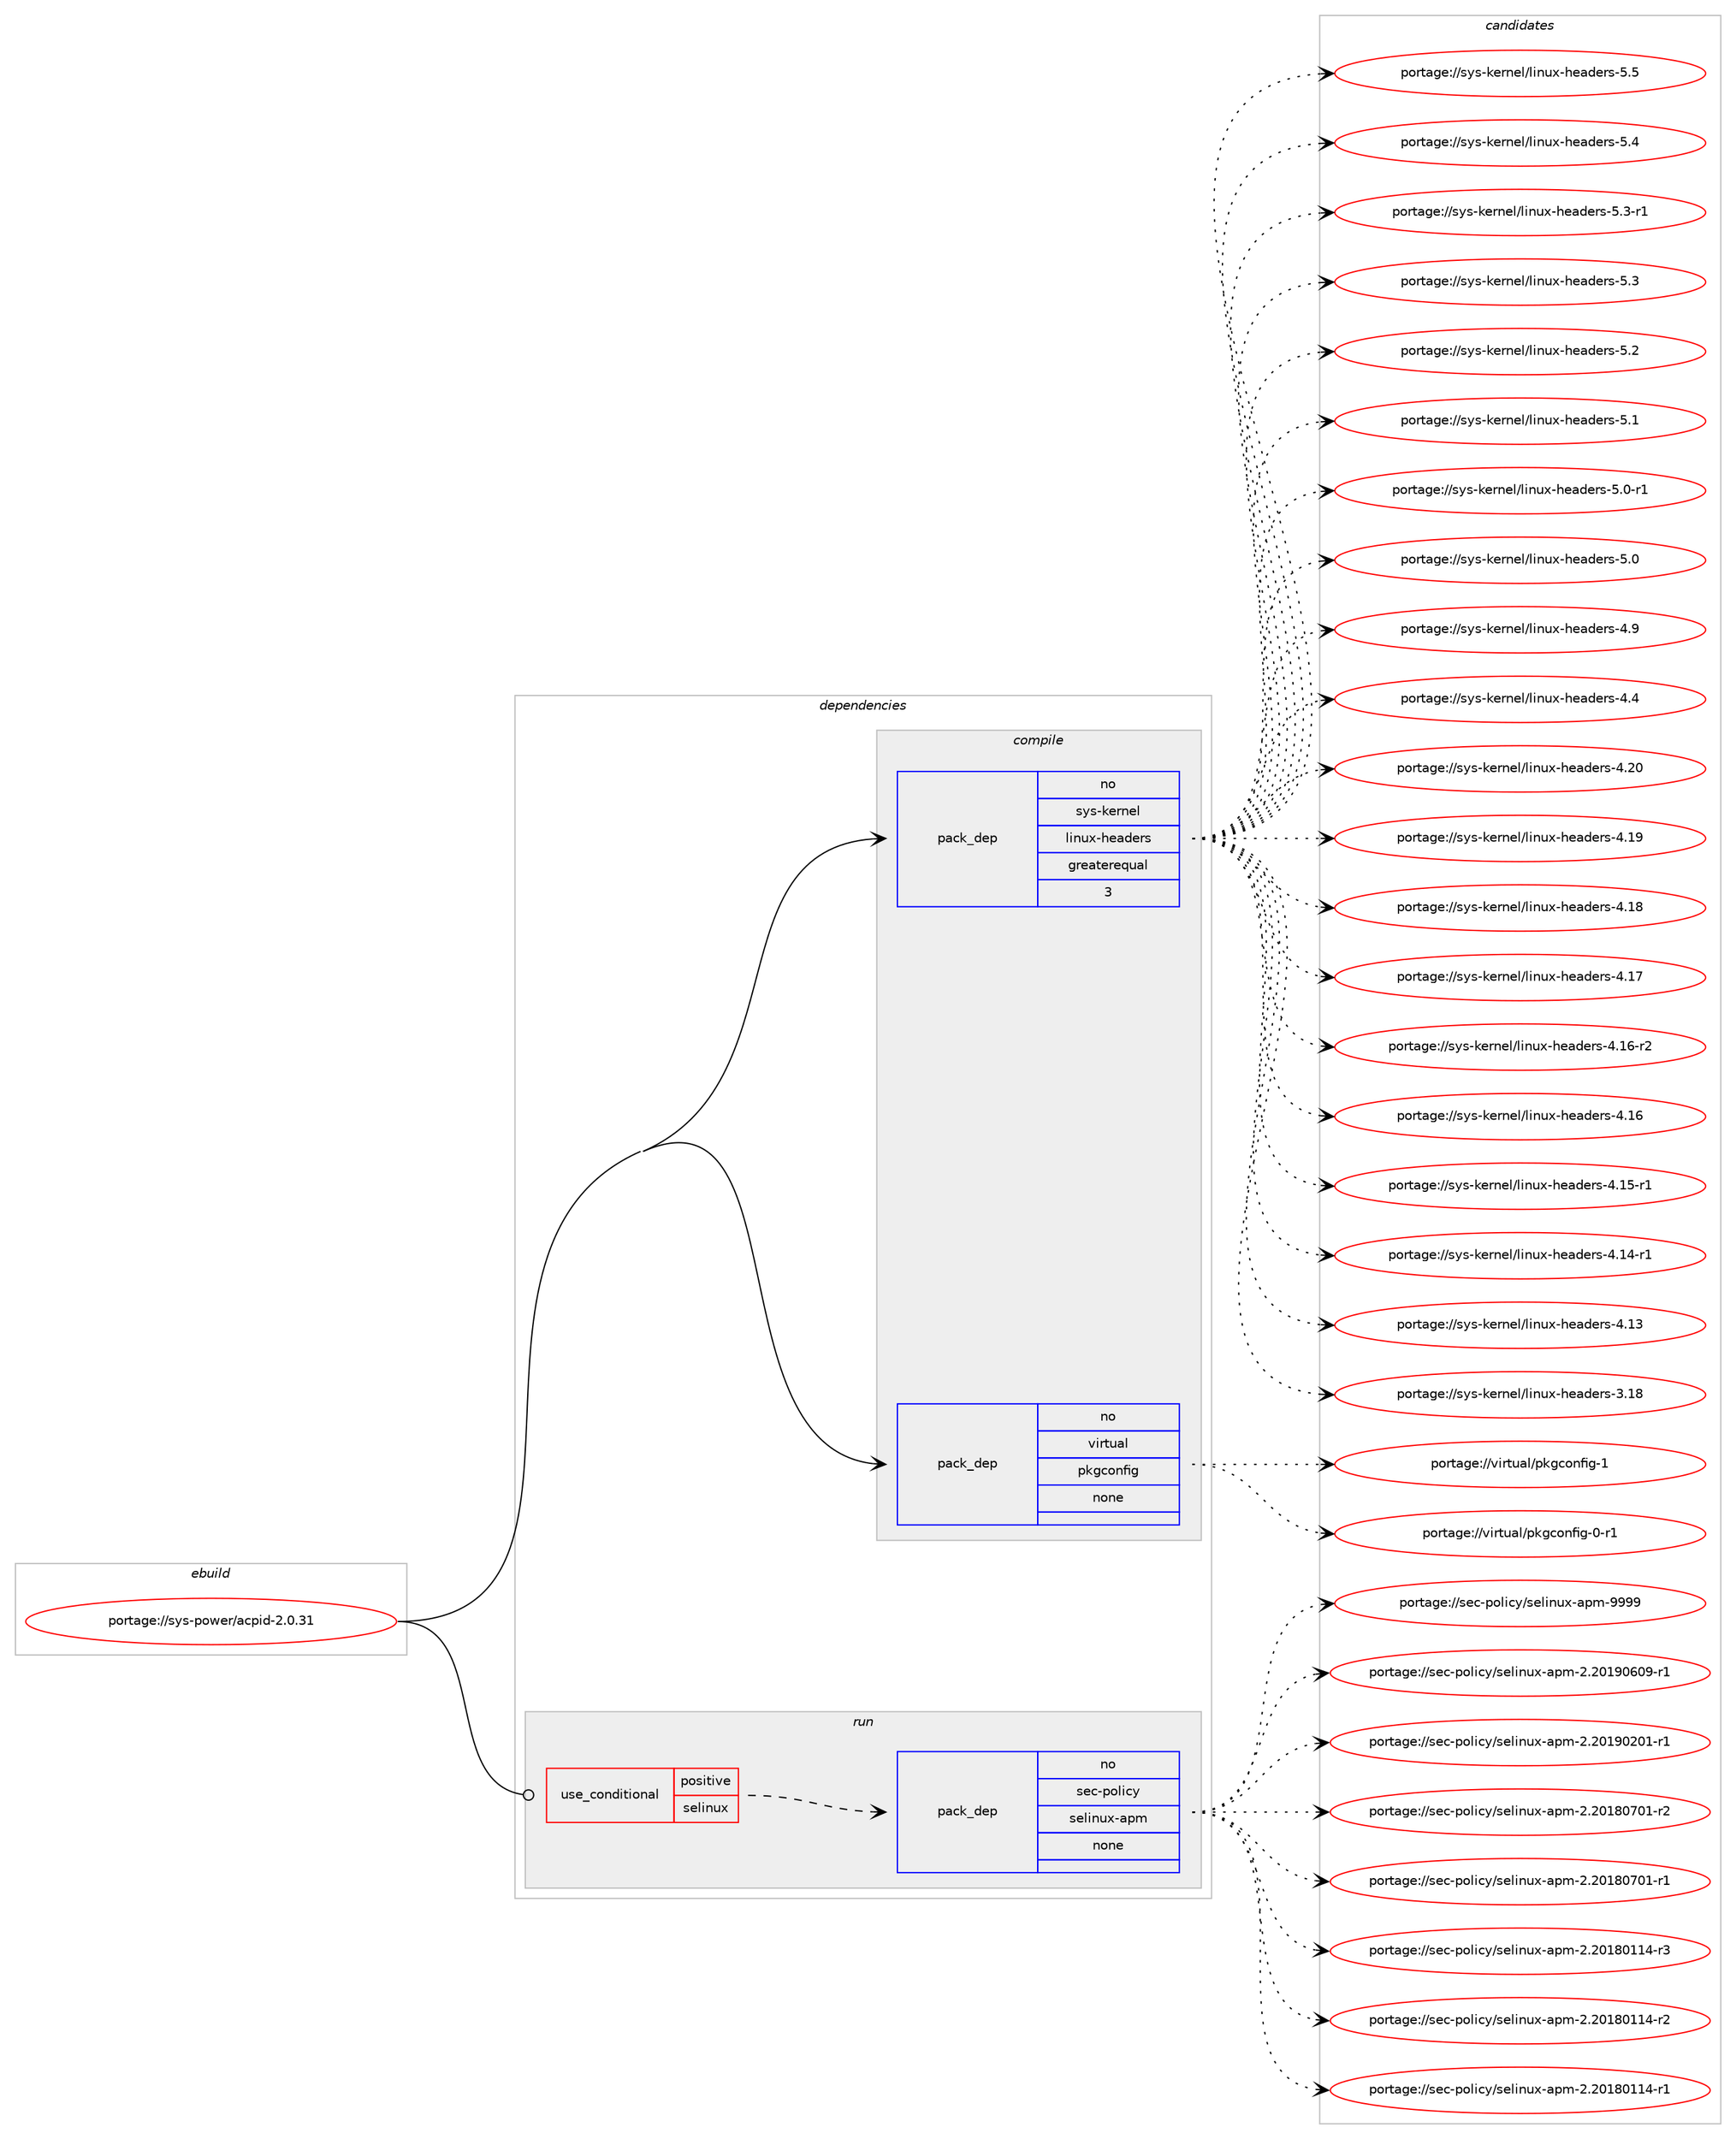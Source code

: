 digraph prolog {

# *************
# Graph options
# *************

newrank=true;
concentrate=true;
compound=true;
graph [rankdir=LR,fontname=Helvetica,fontsize=10,ranksep=1.5];#, ranksep=2.5, nodesep=0.2];
edge  [arrowhead=vee];
node  [fontname=Helvetica,fontsize=10];

# **********
# The ebuild
# **********

subgraph cluster_leftcol {
color=gray;
rank=same;
label=<<i>ebuild</i>>;
id [label="portage://sys-power/acpid-2.0.31", color=red, width=4, href="../sys-power/acpid-2.0.31.svg"];
}

# ****************
# The dependencies
# ****************

subgraph cluster_midcol {
color=gray;
label=<<i>dependencies</i>>;
subgraph cluster_compile {
fillcolor="#eeeeee";
style=filled;
label=<<i>compile</i>>;
subgraph pack30854 {
dependency38821 [label=<<TABLE BORDER="0" CELLBORDER="1" CELLSPACING="0" CELLPADDING="4" WIDTH="220"><TR><TD ROWSPAN="6" CELLPADDING="30">pack_dep</TD></TR><TR><TD WIDTH="110">no</TD></TR><TR><TD>sys-kernel</TD></TR><TR><TD>linux-headers</TD></TR><TR><TD>greaterequal</TD></TR><TR><TD>3</TD></TR></TABLE>>, shape=none, color=blue];
}
id:e -> dependency38821:w [weight=20,style="solid",arrowhead="vee"];
subgraph pack30855 {
dependency38822 [label=<<TABLE BORDER="0" CELLBORDER="1" CELLSPACING="0" CELLPADDING="4" WIDTH="220"><TR><TD ROWSPAN="6" CELLPADDING="30">pack_dep</TD></TR><TR><TD WIDTH="110">no</TD></TR><TR><TD>virtual</TD></TR><TR><TD>pkgconfig</TD></TR><TR><TD>none</TD></TR><TR><TD></TD></TR></TABLE>>, shape=none, color=blue];
}
id:e -> dependency38822:w [weight=20,style="solid",arrowhead="vee"];
}
subgraph cluster_compileandrun {
fillcolor="#eeeeee";
style=filled;
label=<<i>compile and run</i>>;
}
subgraph cluster_run {
fillcolor="#eeeeee";
style=filled;
label=<<i>run</i>>;
subgraph cond7063 {
dependency38823 [label=<<TABLE BORDER="0" CELLBORDER="1" CELLSPACING="0" CELLPADDING="4"><TR><TD ROWSPAN="3" CELLPADDING="10">use_conditional</TD></TR><TR><TD>positive</TD></TR><TR><TD>selinux</TD></TR></TABLE>>, shape=none, color=red];
subgraph pack30856 {
dependency38824 [label=<<TABLE BORDER="0" CELLBORDER="1" CELLSPACING="0" CELLPADDING="4" WIDTH="220"><TR><TD ROWSPAN="6" CELLPADDING="30">pack_dep</TD></TR><TR><TD WIDTH="110">no</TD></TR><TR><TD>sec-policy</TD></TR><TR><TD>selinux-apm</TD></TR><TR><TD>none</TD></TR><TR><TD></TD></TR></TABLE>>, shape=none, color=blue];
}
dependency38823:e -> dependency38824:w [weight=20,style="dashed",arrowhead="vee"];
}
id:e -> dependency38823:w [weight=20,style="solid",arrowhead="odot"];
}
}

# **************
# The candidates
# **************

subgraph cluster_choices {
rank=same;
color=gray;
label=<<i>candidates</i>>;

subgraph choice30854 {
color=black;
nodesep=1;
choice1151211154510710111411010110847108105110117120451041019710010111411545534653 [label="portage://sys-kernel/linux-headers-5.5", color=red, width=4,href="../sys-kernel/linux-headers-5.5.svg"];
choice1151211154510710111411010110847108105110117120451041019710010111411545534652 [label="portage://sys-kernel/linux-headers-5.4", color=red, width=4,href="../sys-kernel/linux-headers-5.4.svg"];
choice11512111545107101114110101108471081051101171204510410197100101114115455346514511449 [label="portage://sys-kernel/linux-headers-5.3-r1", color=red, width=4,href="../sys-kernel/linux-headers-5.3-r1.svg"];
choice1151211154510710111411010110847108105110117120451041019710010111411545534651 [label="portage://sys-kernel/linux-headers-5.3", color=red, width=4,href="../sys-kernel/linux-headers-5.3.svg"];
choice1151211154510710111411010110847108105110117120451041019710010111411545534650 [label="portage://sys-kernel/linux-headers-5.2", color=red, width=4,href="../sys-kernel/linux-headers-5.2.svg"];
choice1151211154510710111411010110847108105110117120451041019710010111411545534649 [label="portage://sys-kernel/linux-headers-5.1", color=red, width=4,href="../sys-kernel/linux-headers-5.1.svg"];
choice11512111545107101114110101108471081051101171204510410197100101114115455346484511449 [label="portage://sys-kernel/linux-headers-5.0-r1", color=red, width=4,href="../sys-kernel/linux-headers-5.0-r1.svg"];
choice1151211154510710111411010110847108105110117120451041019710010111411545534648 [label="portage://sys-kernel/linux-headers-5.0", color=red, width=4,href="../sys-kernel/linux-headers-5.0.svg"];
choice1151211154510710111411010110847108105110117120451041019710010111411545524657 [label="portage://sys-kernel/linux-headers-4.9", color=red, width=4,href="../sys-kernel/linux-headers-4.9.svg"];
choice1151211154510710111411010110847108105110117120451041019710010111411545524652 [label="portage://sys-kernel/linux-headers-4.4", color=red, width=4,href="../sys-kernel/linux-headers-4.4.svg"];
choice115121115451071011141101011084710810511011712045104101971001011141154552465048 [label="portage://sys-kernel/linux-headers-4.20", color=red, width=4,href="../sys-kernel/linux-headers-4.20.svg"];
choice115121115451071011141101011084710810511011712045104101971001011141154552464957 [label="portage://sys-kernel/linux-headers-4.19", color=red, width=4,href="../sys-kernel/linux-headers-4.19.svg"];
choice115121115451071011141101011084710810511011712045104101971001011141154552464956 [label="portage://sys-kernel/linux-headers-4.18", color=red, width=4,href="../sys-kernel/linux-headers-4.18.svg"];
choice115121115451071011141101011084710810511011712045104101971001011141154552464955 [label="portage://sys-kernel/linux-headers-4.17", color=red, width=4,href="../sys-kernel/linux-headers-4.17.svg"];
choice1151211154510710111411010110847108105110117120451041019710010111411545524649544511450 [label="portage://sys-kernel/linux-headers-4.16-r2", color=red, width=4,href="../sys-kernel/linux-headers-4.16-r2.svg"];
choice115121115451071011141101011084710810511011712045104101971001011141154552464954 [label="portage://sys-kernel/linux-headers-4.16", color=red, width=4,href="../sys-kernel/linux-headers-4.16.svg"];
choice1151211154510710111411010110847108105110117120451041019710010111411545524649534511449 [label="portage://sys-kernel/linux-headers-4.15-r1", color=red, width=4,href="../sys-kernel/linux-headers-4.15-r1.svg"];
choice1151211154510710111411010110847108105110117120451041019710010111411545524649524511449 [label="portage://sys-kernel/linux-headers-4.14-r1", color=red, width=4,href="../sys-kernel/linux-headers-4.14-r1.svg"];
choice115121115451071011141101011084710810511011712045104101971001011141154552464951 [label="portage://sys-kernel/linux-headers-4.13", color=red, width=4,href="../sys-kernel/linux-headers-4.13.svg"];
choice115121115451071011141101011084710810511011712045104101971001011141154551464956 [label="portage://sys-kernel/linux-headers-3.18", color=red, width=4,href="../sys-kernel/linux-headers-3.18.svg"];
dependency38821:e -> choice1151211154510710111411010110847108105110117120451041019710010111411545534653:w [style=dotted,weight="100"];
dependency38821:e -> choice1151211154510710111411010110847108105110117120451041019710010111411545534652:w [style=dotted,weight="100"];
dependency38821:e -> choice11512111545107101114110101108471081051101171204510410197100101114115455346514511449:w [style=dotted,weight="100"];
dependency38821:e -> choice1151211154510710111411010110847108105110117120451041019710010111411545534651:w [style=dotted,weight="100"];
dependency38821:e -> choice1151211154510710111411010110847108105110117120451041019710010111411545534650:w [style=dotted,weight="100"];
dependency38821:e -> choice1151211154510710111411010110847108105110117120451041019710010111411545534649:w [style=dotted,weight="100"];
dependency38821:e -> choice11512111545107101114110101108471081051101171204510410197100101114115455346484511449:w [style=dotted,weight="100"];
dependency38821:e -> choice1151211154510710111411010110847108105110117120451041019710010111411545534648:w [style=dotted,weight="100"];
dependency38821:e -> choice1151211154510710111411010110847108105110117120451041019710010111411545524657:w [style=dotted,weight="100"];
dependency38821:e -> choice1151211154510710111411010110847108105110117120451041019710010111411545524652:w [style=dotted,weight="100"];
dependency38821:e -> choice115121115451071011141101011084710810511011712045104101971001011141154552465048:w [style=dotted,weight="100"];
dependency38821:e -> choice115121115451071011141101011084710810511011712045104101971001011141154552464957:w [style=dotted,weight="100"];
dependency38821:e -> choice115121115451071011141101011084710810511011712045104101971001011141154552464956:w [style=dotted,weight="100"];
dependency38821:e -> choice115121115451071011141101011084710810511011712045104101971001011141154552464955:w [style=dotted,weight="100"];
dependency38821:e -> choice1151211154510710111411010110847108105110117120451041019710010111411545524649544511450:w [style=dotted,weight="100"];
dependency38821:e -> choice115121115451071011141101011084710810511011712045104101971001011141154552464954:w [style=dotted,weight="100"];
dependency38821:e -> choice1151211154510710111411010110847108105110117120451041019710010111411545524649534511449:w [style=dotted,weight="100"];
dependency38821:e -> choice1151211154510710111411010110847108105110117120451041019710010111411545524649524511449:w [style=dotted,weight="100"];
dependency38821:e -> choice115121115451071011141101011084710810511011712045104101971001011141154552464951:w [style=dotted,weight="100"];
dependency38821:e -> choice115121115451071011141101011084710810511011712045104101971001011141154551464956:w [style=dotted,weight="100"];
}
subgraph choice30855 {
color=black;
nodesep=1;
choice1181051141161179710847112107103991111101021051034549 [label="portage://virtual/pkgconfig-1", color=red, width=4,href="../virtual/pkgconfig-1.svg"];
choice11810511411611797108471121071039911111010210510345484511449 [label="portage://virtual/pkgconfig-0-r1", color=red, width=4,href="../virtual/pkgconfig-0-r1.svg"];
dependency38822:e -> choice1181051141161179710847112107103991111101021051034549:w [style=dotted,weight="100"];
dependency38822:e -> choice11810511411611797108471121071039911111010210510345484511449:w [style=dotted,weight="100"];
}
subgraph choice30856 {
color=black;
nodesep=1;
choice1151019945112111108105991214711510110810511011712045971121094557575757 [label="portage://sec-policy/selinux-apm-9999", color=red, width=4,href="../sec-policy/selinux-apm-9999.svg"];
choice11510199451121111081059912147115101108105110117120459711210945504650484957485448574511449 [label="portage://sec-policy/selinux-apm-2.20190609-r1", color=red, width=4,href="../sec-policy/selinux-apm-2.20190609-r1.svg"];
choice11510199451121111081059912147115101108105110117120459711210945504650484957485048494511449 [label="portage://sec-policy/selinux-apm-2.20190201-r1", color=red, width=4,href="../sec-policy/selinux-apm-2.20190201-r1.svg"];
choice11510199451121111081059912147115101108105110117120459711210945504650484956485548494511450 [label="portage://sec-policy/selinux-apm-2.20180701-r2", color=red, width=4,href="../sec-policy/selinux-apm-2.20180701-r2.svg"];
choice11510199451121111081059912147115101108105110117120459711210945504650484956485548494511449 [label="portage://sec-policy/selinux-apm-2.20180701-r1", color=red, width=4,href="../sec-policy/selinux-apm-2.20180701-r1.svg"];
choice11510199451121111081059912147115101108105110117120459711210945504650484956484949524511451 [label="portage://sec-policy/selinux-apm-2.20180114-r3", color=red, width=4,href="../sec-policy/selinux-apm-2.20180114-r3.svg"];
choice11510199451121111081059912147115101108105110117120459711210945504650484956484949524511450 [label="portage://sec-policy/selinux-apm-2.20180114-r2", color=red, width=4,href="../sec-policy/selinux-apm-2.20180114-r2.svg"];
choice11510199451121111081059912147115101108105110117120459711210945504650484956484949524511449 [label="portage://sec-policy/selinux-apm-2.20180114-r1", color=red, width=4,href="../sec-policy/selinux-apm-2.20180114-r1.svg"];
dependency38824:e -> choice1151019945112111108105991214711510110810511011712045971121094557575757:w [style=dotted,weight="100"];
dependency38824:e -> choice11510199451121111081059912147115101108105110117120459711210945504650484957485448574511449:w [style=dotted,weight="100"];
dependency38824:e -> choice11510199451121111081059912147115101108105110117120459711210945504650484957485048494511449:w [style=dotted,weight="100"];
dependency38824:e -> choice11510199451121111081059912147115101108105110117120459711210945504650484956485548494511450:w [style=dotted,weight="100"];
dependency38824:e -> choice11510199451121111081059912147115101108105110117120459711210945504650484956485548494511449:w [style=dotted,weight="100"];
dependency38824:e -> choice11510199451121111081059912147115101108105110117120459711210945504650484956484949524511451:w [style=dotted,weight="100"];
dependency38824:e -> choice11510199451121111081059912147115101108105110117120459711210945504650484956484949524511450:w [style=dotted,weight="100"];
dependency38824:e -> choice11510199451121111081059912147115101108105110117120459711210945504650484956484949524511449:w [style=dotted,weight="100"];
}
}

}
